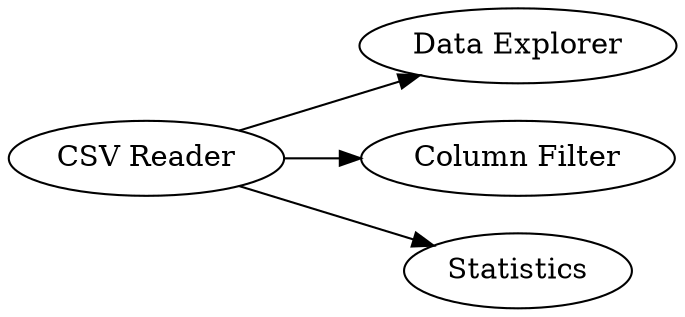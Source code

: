 digraph {
	1 -> 3
	1 -> 12
	1 -> 4
	1 [label="CSV Reader"]
	4 [label=Statistics]
	3 [label="Data Explorer"]
	12 [label="Column Filter"]
	rankdir=LR
}
